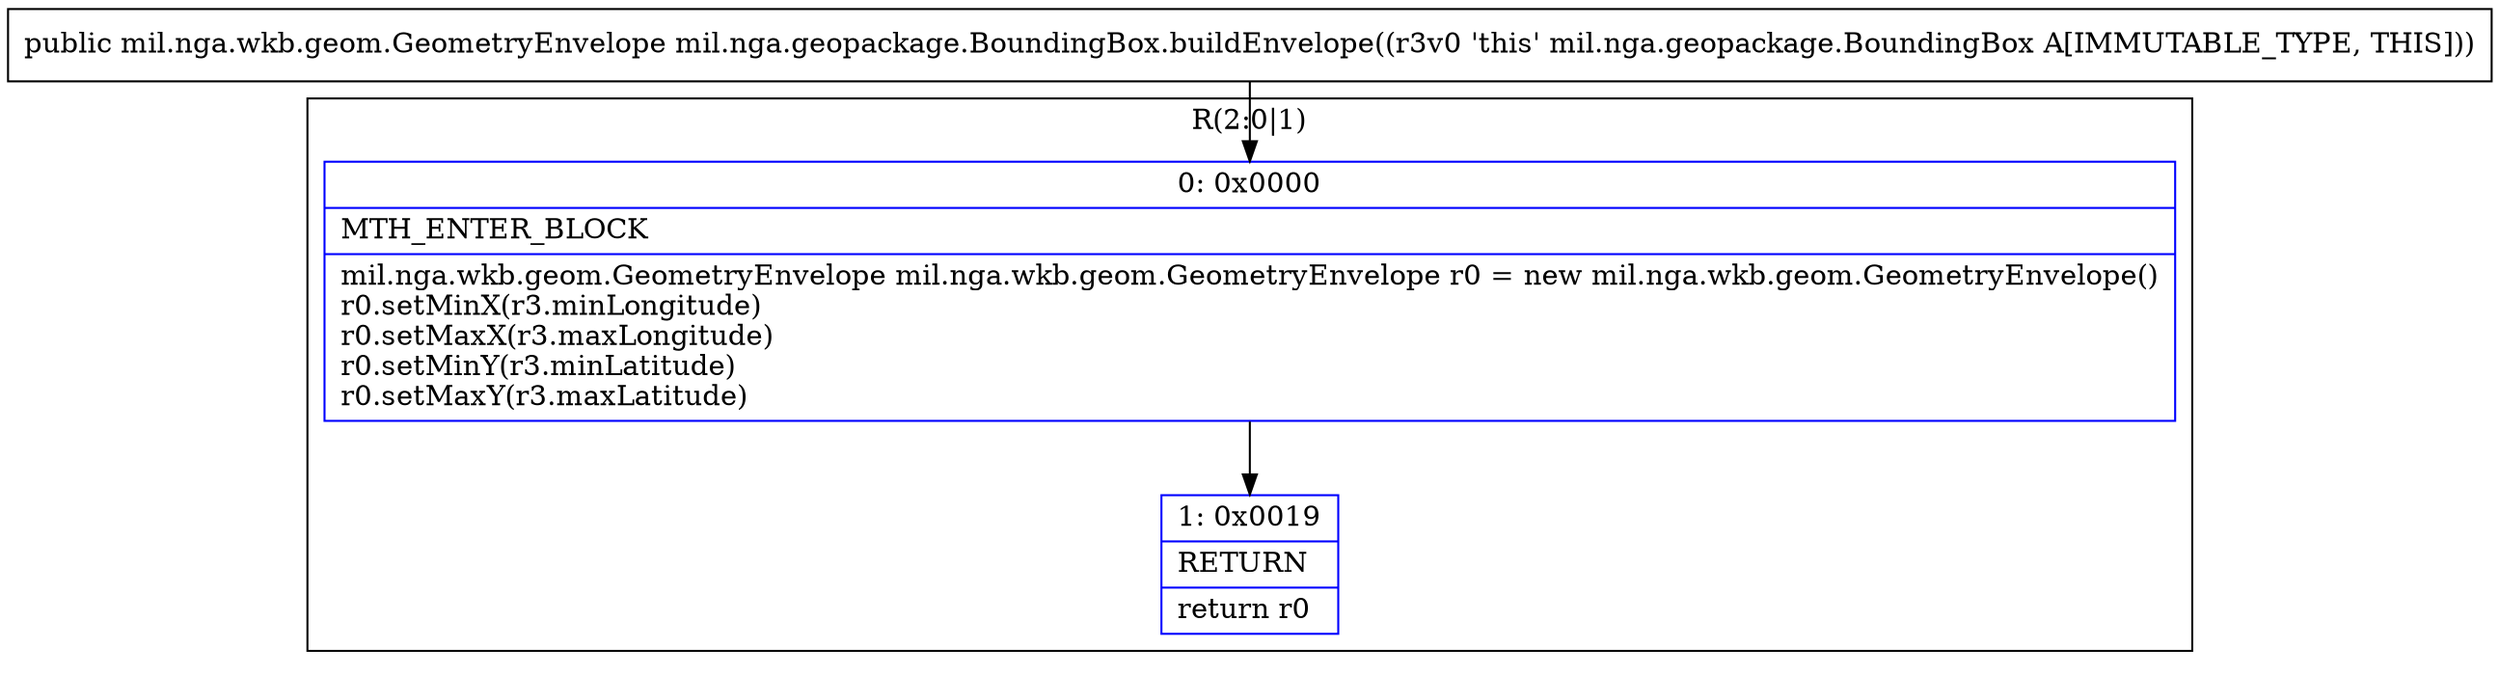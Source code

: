digraph "CFG formil.nga.geopackage.BoundingBox.buildEnvelope()Lmil\/nga\/wkb\/geom\/GeometryEnvelope;" {
subgraph cluster_Region_1739289043 {
label = "R(2:0|1)";
node [shape=record,color=blue];
Node_0 [shape=record,label="{0\:\ 0x0000|MTH_ENTER_BLOCK\l|mil.nga.wkb.geom.GeometryEnvelope mil.nga.wkb.geom.GeometryEnvelope r0 = new mil.nga.wkb.geom.GeometryEnvelope()\lr0.setMinX(r3.minLongitude)\lr0.setMaxX(r3.maxLongitude)\lr0.setMinY(r3.minLatitude)\lr0.setMaxY(r3.maxLatitude)\l}"];
Node_1 [shape=record,label="{1\:\ 0x0019|RETURN\l|return r0\l}"];
}
MethodNode[shape=record,label="{public mil.nga.wkb.geom.GeometryEnvelope mil.nga.geopackage.BoundingBox.buildEnvelope((r3v0 'this' mil.nga.geopackage.BoundingBox A[IMMUTABLE_TYPE, THIS])) }"];
MethodNode -> Node_0;
Node_0 -> Node_1;
}


